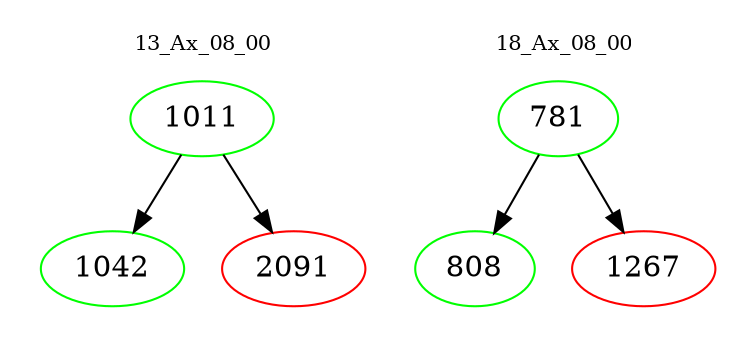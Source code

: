 digraph{
subgraph cluster_0 {
color = white
label = "13_Ax_08_00";
fontsize=10;
T0_1011 [label="1011", color="green"]
T0_1011 -> T0_1042 [color="black"]
T0_1042 [label="1042", color="green"]
T0_1011 -> T0_2091 [color="black"]
T0_2091 [label="2091", color="red"]
}
subgraph cluster_1 {
color = white
label = "18_Ax_08_00";
fontsize=10;
T1_781 [label="781", color="green"]
T1_781 -> T1_808 [color="black"]
T1_808 [label="808", color="green"]
T1_781 -> T1_1267 [color="black"]
T1_1267 [label="1267", color="red"]
}
}

